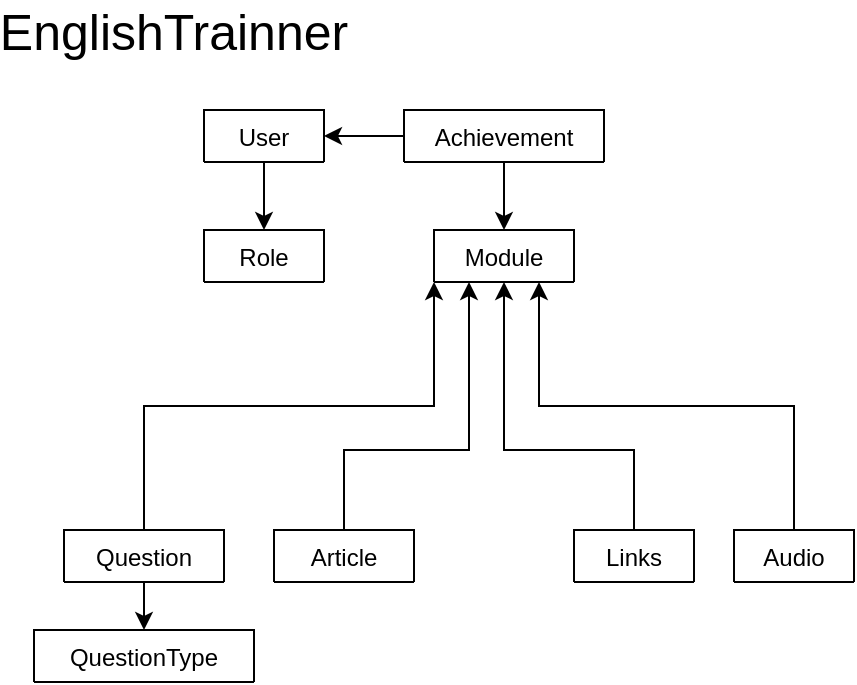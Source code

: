 <mxfile version="14.7.0" type="github">
  <diagram id="C5RBs43oDa-KdzZeNtuy" name="Page-1">
    <mxGraphModel dx="946" dy="645" grid="1" gridSize="10" guides="1" tooltips="1" connect="1" arrows="1" fold="1" page="1" pageScale="1" pageWidth="827" pageHeight="1169" math="0" shadow="0">
      <root>
        <mxCell id="WIyWlLk6GJQsqaUBKTNV-0" />
        <mxCell id="WIyWlLk6GJQsqaUBKTNV-1" parent="WIyWlLk6GJQsqaUBKTNV-0" />
        <mxCell id="D9LRXBewcLtEzAZVwe-y-2" value="Module" style="swimlane;fontStyle=0;childLayout=stackLayout;horizontal=1;startSize=26;horizontalStack=0;resizeParent=1;resizeParentMax=0;resizeLast=0;collapsible=1;marginBottom=0;" parent="WIyWlLk6GJQsqaUBKTNV-1" vertex="1" collapsed="1">
          <mxGeometry x="250" y="140" width="70" height="26" as="geometry">
            <mxRectangle x="330" y="30" width="150" height="104" as="alternateBounds" />
          </mxGeometry>
        </mxCell>
        <mxCell id="D9LRXBewcLtEzAZVwe-y-3" value="Id" style="text;strokeColor=none;fillColor=none;align=left;verticalAlign=top;spacingLeft=4;spacingRight=4;overflow=hidden;rotatable=0;points=[[0,0.5],[1,0.5]];portConstraint=eastwest;" parent="D9LRXBewcLtEzAZVwe-y-2" vertex="1">
          <mxGeometry y="26" width="70" height="26" as="geometry" />
        </mxCell>
        <mxCell id="D9LRXBewcLtEzAZVwe-y-4" value="Title" style="text;strokeColor=none;fillColor=none;align=left;verticalAlign=top;spacingLeft=4;spacingRight=4;overflow=hidden;rotatable=0;points=[[0,0.5],[1,0.5]];portConstraint=eastwest;" parent="D9LRXBewcLtEzAZVwe-y-2" vertex="1">
          <mxGeometry y="52" width="70" height="26" as="geometry" />
        </mxCell>
        <mxCell id="D9LRXBewcLtEzAZVwe-y-5" value="Description" style="text;strokeColor=none;fillColor=none;align=left;verticalAlign=top;spacingLeft=4;spacingRight=4;overflow=hidden;rotatable=0;points=[[0,0.5],[1,0.5]];portConstraint=eastwest;" parent="D9LRXBewcLtEzAZVwe-y-2" vertex="1">
          <mxGeometry y="78" width="70" height="26" as="geometry" />
        </mxCell>
        <mxCell id="D9LRXBewcLtEzAZVwe-y-45" style="edgeStyle=orthogonalEdgeStyle;rounded=0;orthogonalLoop=1;jettySize=auto;html=1;exitX=0.5;exitY=0;exitDx=0;exitDy=0;entryX=0;entryY=1;entryDx=0;entryDy=0;" parent="WIyWlLk6GJQsqaUBKTNV-1" source="D9LRXBewcLtEzAZVwe-y-9" target="D9LRXBewcLtEzAZVwe-y-2" edge="1">
          <mxGeometry relative="1" as="geometry" />
        </mxCell>
        <mxCell id="D9LRXBewcLtEzAZVwe-y-72" style="edgeStyle=orthogonalEdgeStyle;rounded=0;orthogonalLoop=1;jettySize=auto;html=1;exitX=0.5;exitY=1;exitDx=0;exitDy=0;entryX=0.5;entryY=0;entryDx=0;entryDy=0;" parent="WIyWlLk6GJQsqaUBKTNV-1" source="D9LRXBewcLtEzAZVwe-y-9" target="D9LRXBewcLtEzAZVwe-y-59" edge="1">
          <mxGeometry relative="1" as="geometry" />
        </mxCell>
        <object label="Question" id="D9LRXBewcLtEzAZVwe-y-9">
          <mxCell style="swimlane;fontStyle=0;childLayout=stackLayout;horizontal=1;startSize=26;horizontalStack=0;resizeParent=1;resizeParentMax=0;resizeLast=0;collapsible=1;marginBottom=0;" parent="WIyWlLk6GJQsqaUBKTNV-1" vertex="1" collapsed="1">
            <mxGeometry x="65" y="290" width="80" height="26" as="geometry">
              <mxRectangle x="60" y="210" width="140" height="156" as="alternateBounds" />
            </mxGeometry>
          </mxCell>
        </object>
        <mxCell id="D9LRXBewcLtEzAZVwe-y-10" value="Id" style="text;strokeColor=none;fillColor=none;align=left;verticalAlign=top;spacingLeft=4;spacingRight=4;overflow=hidden;rotatable=0;points=[[0,0.5],[1,0.5]];portConstraint=eastwest;" parent="D9LRXBewcLtEzAZVwe-y-9" vertex="1">
          <mxGeometry y="26" width="80" height="26" as="geometry" />
        </mxCell>
        <mxCell id="D9LRXBewcLtEzAZVwe-y-11" value="Title" style="text;strokeColor=none;fillColor=none;align=left;verticalAlign=top;spacingLeft=4;spacingRight=4;overflow=hidden;rotatable=0;points=[[0,0.5],[1,0.5]];portConstraint=eastwest;" parent="D9LRXBewcLtEzAZVwe-y-9" vertex="1">
          <mxGeometry y="52" width="80" height="26" as="geometry" />
        </mxCell>
        <mxCell id="D9LRXBewcLtEzAZVwe-y-12" value="Answer" style="text;strokeColor=none;fillColor=none;align=left;verticalAlign=top;spacingLeft=4;spacingRight=4;overflow=hidden;rotatable=0;points=[[0,0.5],[1,0.5]];portConstraint=eastwest;" parent="D9LRXBewcLtEzAZVwe-y-9" vertex="1">
          <mxGeometry y="78" width="80" height="26" as="geometry" />
        </mxCell>
        <mxCell id="D9LRXBewcLtEzAZVwe-y-17" value="QuestionTypeId" style="text;strokeColor=none;fillColor=none;align=left;verticalAlign=top;spacingLeft=4;spacingRight=4;overflow=hidden;rotatable=0;points=[[0,0.5],[1,0.5]];portConstraint=eastwest;" parent="D9LRXBewcLtEzAZVwe-y-9" vertex="1">
          <mxGeometry y="104" width="80" height="26" as="geometry" />
        </mxCell>
        <mxCell id="D9LRXBewcLtEzAZVwe-y-50" value="ModuleId" style="text;strokeColor=none;fillColor=none;align=left;verticalAlign=top;spacingLeft=4;spacingRight=4;overflow=hidden;rotatable=0;points=[[0,0.5],[1,0.5]];portConstraint=eastwest;" parent="D9LRXBewcLtEzAZVwe-y-9" vertex="1">
          <mxGeometry y="130" width="80" height="26" as="geometry" />
        </mxCell>
        <mxCell id="D9LRXBewcLtEzAZVwe-y-70" style="edgeStyle=orthogonalEdgeStyle;rounded=0;orthogonalLoop=1;jettySize=auto;html=1;exitX=0.5;exitY=0;exitDx=0;exitDy=0;entryX=0.25;entryY=1;entryDx=0;entryDy=0;" parent="WIyWlLk6GJQsqaUBKTNV-1" source="D9LRXBewcLtEzAZVwe-y-18" target="D9LRXBewcLtEzAZVwe-y-2" edge="1">
          <mxGeometry relative="1" as="geometry">
            <Array as="points">
              <mxPoint x="205" y="250" />
              <mxPoint x="268" y="250" />
            </Array>
          </mxGeometry>
        </mxCell>
        <object label="Article" id="D9LRXBewcLtEzAZVwe-y-18">
          <mxCell style="swimlane;fontStyle=0;childLayout=stackLayout;horizontal=1;startSize=26;horizontalStack=0;resizeParent=1;resizeParentMax=0;resizeLast=0;collapsible=1;marginBottom=0;" parent="WIyWlLk6GJQsqaUBKTNV-1" vertex="1" collapsed="1">
            <mxGeometry x="170" y="290" width="70" height="26" as="geometry">
              <mxRectangle x="240" y="210" width="140" height="156" as="alternateBounds" />
            </mxGeometry>
          </mxCell>
        </object>
        <mxCell id="D9LRXBewcLtEzAZVwe-y-19" value="Id" style="text;strokeColor=none;fillColor=none;align=left;verticalAlign=top;spacingLeft=4;spacingRight=4;overflow=hidden;rotatable=0;points=[[0,0.5],[1,0.5]];portConstraint=eastwest;" parent="D9LRXBewcLtEzAZVwe-y-18" vertex="1">
          <mxGeometry y="26" width="70" height="26" as="geometry" />
        </mxCell>
        <mxCell id="D9LRXBewcLtEzAZVwe-y-20" value="Title" style="text;strokeColor=none;fillColor=none;align=left;verticalAlign=top;spacingLeft=4;spacingRight=4;overflow=hidden;rotatable=0;points=[[0,0.5],[1,0.5]];portConstraint=eastwest;" parent="D9LRXBewcLtEzAZVwe-y-18" vertex="1">
          <mxGeometry y="52" width="70" height="26" as="geometry" />
        </mxCell>
        <mxCell id="D9LRXBewcLtEzAZVwe-y-21" value="Description" style="text;strokeColor=none;fillColor=none;align=left;verticalAlign=top;spacingLeft=4;spacingRight=4;overflow=hidden;rotatable=0;points=[[0,0.5],[1,0.5]];portConstraint=eastwest;" parent="D9LRXBewcLtEzAZVwe-y-18" vertex="1">
          <mxGeometry y="78" width="70" height="26" as="geometry" />
        </mxCell>
        <mxCell id="D9LRXBewcLtEzAZVwe-y-22" value="Text" style="text;strokeColor=none;fillColor=none;align=left;verticalAlign=top;spacingLeft=4;spacingRight=4;overflow=hidden;rotatable=0;points=[[0,0.5],[1,0.5]];portConstraint=eastwest;" parent="D9LRXBewcLtEzAZVwe-y-18" vertex="1">
          <mxGeometry y="104" width="70" height="26" as="geometry" />
        </mxCell>
        <mxCell id="D9LRXBewcLtEzAZVwe-y-30" value="ModuleId" style="text;strokeColor=none;fillColor=none;align=left;verticalAlign=top;spacingLeft=4;spacingRight=4;overflow=hidden;rotatable=0;points=[[0,0.5],[1,0.5]];portConstraint=eastwest;" parent="D9LRXBewcLtEzAZVwe-y-18" vertex="1">
          <mxGeometry y="130" width="70" height="26" as="geometry" />
        </mxCell>
        <mxCell id="D9LRXBewcLtEzAZVwe-y-71" style="edgeStyle=orthogonalEdgeStyle;rounded=0;orthogonalLoop=1;jettySize=auto;html=1;exitX=0.5;exitY=0;exitDx=0;exitDy=0;entryX=0.5;entryY=1;entryDx=0;entryDy=0;" parent="WIyWlLk6GJQsqaUBKTNV-1" source="D9LRXBewcLtEzAZVwe-y-23" target="D9LRXBewcLtEzAZVwe-y-2" edge="1">
          <mxGeometry relative="1" as="geometry">
            <mxPoint x="290" y="170" as="targetPoint" />
            <Array as="points">
              <mxPoint x="350" y="250" />
              <mxPoint x="285" y="250" />
            </Array>
          </mxGeometry>
        </mxCell>
        <object label="Links" id="D9LRXBewcLtEzAZVwe-y-23">
          <mxCell style="swimlane;fontStyle=0;childLayout=stackLayout;horizontal=1;startSize=26;horizontalStack=0;resizeParent=1;resizeParentMax=0;resizeLast=0;collapsible=1;marginBottom=0;" parent="WIyWlLk6GJQsqaUBKTNV-1" vertex="1" collapsed="1">
            <mxGeometry x="320" y="290" width="60" height="26" as="geometry">
              <mxRectangle x="440" y="210" width="140" height="156" as="alternateBounds" />
            </mxGeometry>
          </mxCell>
        </object>
        <mxCell id="D9LRXBewcLtEzAZVwe-y-24" value="Id" style="text;strokeColor=none;fillColor=none;align=left;verticalAlign=top;spacingLeft=4;spacingRight=4;overflow=hidden;rotatable=0;points=[[0,0.5],[1,0.5]];portConstraint=eastwest;" parent="D9LRXBewcLtEzAZVwe-y-23" vertex="1">
          <mxGeometry y="26" width="60" height="26" as="geometry" />
        </mxCell>
        <mxCell id="D9LRXBewcLtEzAZVwe-y-25" value="Title" style="text;strokeColor=none;fillColor=none;align=left;verticalAlign=top;spacingLeft=4;spacingRight=4;overflow=hidden;rotatable=0;points=[[0,0.5],[1,0.5]];portConstraint=eastwest;" parent="D9LRXBewcLtEzAZVwe-y-23" vertex="1">
          <mxGeometry y="52" width="60" height="26" as="geometry" />
        </mxCell>
        <mxCell id="D9LRXBewcLtEzAZVwe-y-26" value="Description" style="text;strokeColor=none;fillColor=none;align=left;verticalAlign=top;spacingLeft=4;spacingRight=4;overflow=hidden;rotatable=0;points=[[0,0.5],[1,0.5]];portConstraint=eastwest;" parent="D9LRXBewcLtEzAZVwe-y-23" vertex="1">
          <mxGeometry y="78" width="60" height="26" as="geometry" />
        </mxCell>
        <mxCell id="D9LRXBewcLtEzAZVwe-y-27" value="URL" style="text;strokeColor=none;fillColor=none;align=left;verticalAlign=top;spacingLeft=4;spacingRight=4;overflow=hidden;rotatable=0;points=[[0,0.5],[1,0.5]];portConstraint=eastwest;" parent="D9LRXBewcLtEzAZVwe-y-23" vertex="1">
          <mxGeometry y="104" width="60" height="26" as="geometry" />
        </mxCell>
        <mxCell id="D9LRXBewcLtEzAZVwe-y-29" value="ModuleId" style="text;strokeColor=none;fillColor=none;align=left;verticalAlign=top;spacingLeft=4;spacingRight=4;overflow=hidden;rotatable=0;points=[[0,0.5],[1,0.5]];portConstraint=eastwest;" parent="D9LRXBewcLtEzAZVwe-y-23" vertex="1">
          <mxGeometry y="130" width="60" height="26" as="geometry" />
        </mxCell>
        <mxCell id="D9LRXBewcLtEzAZVwe-y-49" style="edgeStyle=orthogonalEdgeStyle;rounded=0;orthogonalLoop=1;jettySize=auto;html=1;exitX=0.5;exitY=0;exitDx=0;exitDy=0;entryX=0.75;entryY=1;entryDx=0;entryDy=0;" parent="WIyWlLk6GJQsqaUBKTNV-1" source="D9LRXBewcLtEzAZVwe-y-31" target="D9LRXBewcLtEzAZVwe-y-2" edge="1">
          <mxGeometry relative="1" as="geometry" />
        </mxCell>
        <object label="Audio" id="D9LRXBewcLtEzAZVwe-y-31">
          <mxCell style="swimlane;fontStyle=0;childLayout=stackLayout;horizontal=1;startSize=26;horizontalStack=0;resizeParent=1;resizeParentMax=0;resizeLast=0;collapsible=1;marginBottom=0;" parent="WIyWlLk6GJQsqaUBKTNV-1" vertex="1" collapsed="1">
            <mxGeometry x="400" y="290" width="60" height="26" as="geometry">
              <mxRectangle x="600" y="210" width="140" height="156" as="alternateBounds" />
            </mxGeometry>
          </mxCell>
        </object>
        <mxCell id="D9LRXBewcLtEzAZVwe-y-32" value="Id" style="text;strokeColor=none;fillColor=none;align=left;verticalAlign=top;spacingLeft=4;spacingRight=4;overflow=hidden;rotatable=0;points=[[0,0.5],[1,0.5]];portConstraint=eastwest;" parent="D9LRXBewcLtEzAZVwe-y-31" vertex="1">
          <mxGeometry y="26" width="60" height="26" as="geometry" />
        </mxCell>
        <mxCell id="D9LRXBewcLtEzAZVwe-y-33" value="Title" style="text;strokeColor=none;fillColor=none;align=left;verticalAlign=top;spacingLeft=4;spacingRight=4;overflow=hidden;rotatable=0;points=[[0,0.5],[1,0.5]];portConstraint=eastwest;" parent="D9LRXBewcLtEzAZVwe-y-31" vertex="1">
          <mxGeometry y="52" width="60" height="26" as="geometry" />
        </mxCell>
        <mxCell id="D9LRXBewcLtEzAZVwe-y-34" value="Description" style="text;strokeColor=none;fillColor=none;align=left;verticalAlign=top;spacingLeft=4;spacingRight=4;overflow=hidden;rotatable=0;points=[[0,0.5],[1,0.5]];portConstraint=eastwest;" parent="D9LRXBewcLtEzAZVwe-y-31" vertex="1">
          <mxGeometry y="78" width="60" height="26" as="geometry" />
        </mxCell>
        <mxCell id="D9LRXBewcLtEzAZVwe-y-35" value="Path" style="text;strokeColor=none;fillColor=none;align=left;verticalAlign=top;spacingLeft=4;spacingRight=4;overflow=hidden;rotatable=0;points=[[0,0.5],[1,0.5]];portConstraint=eastwest;" parent="D9LRXBewcLtEzAZVwe-y-31" vertex="1">
          <mxGeometry y="104" width="60" height="26" as="geometry" />
        </mxCell>
        <mxCell id="D9LRXBewcLtEzAZVwe-y-36" value="ModuleId" style="text;strokeColor=none;fillColor=none;align=left;verticalAlign=top;spacingLeft=4;spacingRight=4;overflow=hidden;rotatable=0;points=[[0,0.5],[1,0.5]];portConstraint=eastwest;" parent="D9LRXBewcLtEzAZVwe-y-31" vertex="1">
          <mxGeometry y="130" width="60" height="26" as="geometry" />
        </mxCell>
        <mxCell id="D9LRXBewcLtEzAZVwe-y-73" style="edgeStyle=orthogonalEdgeStyle;rounded=0;orthogonalLoop=1;jettySize=auto;html=1;exitX=0.5;exitY=1;exitDx=0;exitDy=0;entryX=0.5;entryY=0;entryDx=0;entryDy=0;" parent="WIyWlLk6GJQsqaUBKTNV-1" source="D9LRXBewcLtEzAZVwe-y-37" target="D9LRXBewcLtEzAZVwe-y-52" edge="1">
          <mxGeometry relative="1" as="geometry" />
        </mxCell>
        <mxCell id="D9LRXBewcLtEzAZVwe-y-37" value="User" style="swimlane;fontStyle=0;childLayout=stackLayout;horizontal=1;startSize=26;horizontalStack=0;resizeParent=1;resizeParentMax=0;resizeLast=0;collapsible=1;marginBottom=0;" parent="WIyWlLk6GJQsqaUBKTNV-1" vertex="1" collapsed="1">
          <mxGeometry x="135" y="80" width="60" height="26" as="geometry">
            <mxRectangle x="105" y="400" width="150" height="156" as="alternateBounds" />
          </mxGeometry>
        </mxCell>
        <mxCell id="D9LRXBewcLtEzAZVwe-y-38" value="Id" style="text;strokeColor=none;fillColor=none;align=left;verticalAlign=top;spacingLeft=4;spacingRight=4;overflow=hidden;rotatable=0;points=[[0,0.5],[1,0.5]];portConstraint=eastwest;" parent="D9LRXBewcLtEzAZVwe-y-37" vertex="1">
          <mxGeometry y="26" width="60" height="26" as="geometry" />
        </mxCell>
        <mxCell id="D9LRXBewcLtEzAZVwe-y-39" value="Name" style="text;strokeColor=none;fillColor=none;align=left;verticalAlign=top;spacingLeft=4;spacingRight=4;overflow=hidden;rotatable=0;points=[[0,0.5],[1,0.5]];portConstraint=eastwest;" parent="D9LRXBewcLtEzAZVwe-y-37" vertex="1">
          <mxGeometry y="52" width="60" height="26" as="geometry" />
        </mxCell>
        <mxCell id="D9LRXBewcLtEzAZVwe-y-40" value="Email" style="text;strokeColor=none;fillColor=none;align=left;verticalAlign=top;spacingLeft=4;spacingRight=4;overflow=hidden;rotatable=0;points=[[0,0.5],[1,0.5]];portConstraint=eastwest;" parent="D9LRXBewcLtEzAZVwe-y-37" vertex="1">
          <mxGeometry y="78" width="60" height="26" as="geometry" />
        </mxCell>
        <mxCell id="D9LRXBewcLtEzAZVwe-y-41" value="Role" style="text;strokeColor=none;fillColor=none;align=left;verticalAlign=top;spacingLeft=4;spacingRight=4;overflow=hidden;rotatable=0;points=[[0,0.5],[1,0.5]];portConstraint=eastwest;" parent="D9LRXBewcLtEzAZVwe-y-37" vertex="1">
          <mxGeometry y="104" width="60" height="26" as="geometry" />
        </mxCell>
        <mxCell id="D9LRXBewcLtEzAZVwe-y-43" value="Token" style="text;strokeColor=none;fillColor=none;align=left;verticalAlign=top;spacingLeft=4;spacingRight=4;overflow=hidden;rotatable=0;points=[[0,0.5],[1,0.5]];portConstraint=eastwest;" parent="D9LRXBewcLtEzAZVwe-y-37" vertex="1">
          <mxGeometry y="130" width="60" height="26" as="geometry" />
        </mxCell>
        <mxCell id="D9LRXBewcLtEzAZVwe-y-52" value="Role" style="swimlane;fontStyle=0;childLayout=stackLayout;horizontal=1;startSize=26;horizontalStack=0;resizeParent=1;resizeParentMax=0;resizeLast=0;collapsible=1;marginBottom=0;" parent="WIyWlLk6GJQsqaUBKTNV-1" vertex="1" collapsed="1">
          <mxGeometry x="135" y="140" width="60" height="26" as="geometry">
            <mxRectangle x="105" y="470" width="144" height="78" as="alternateBounds" />
          </mxGeometry>
        </mxCell>
        <mxCell id="D9LRXBewcLtEzAZVwe-y-53" value="Id" style="text;strokeColor=none;fillColor=none;align=left;verticalAlign=top;spacingLeft=4;spacingRight=4;overflow=hidden;rotatable=0;points=[[0,0.5],[1,0.5]];portConstraint=eastwest;" parent="D9LRXBewcLtEzAZVwe-y-52" vertex="1">
          <mxGeometry y="26" width="60" height="26" as="geometry" />
        </mxCell>
        <mxCell id="D9LRXBewcLtEzAZVwe-y-54" value="Description" style="text;strokeColor=none;fillColor=none;align=left;verticalAlign=top;spacingLeft=4;spacingRight=4;overflow=hidden;rotatable=0;points=[[0,0.5],[1,0.5]];portConstraint=eastwest;" parent="D9LRXBewcLtEzAZVwe-y-52" vertex="1">
          <mxGeometry y="52" width="60" height="26" as="geometry" />
        </mxCell>
        <mxCell id="D9LRXBewcLtEzAZVwe-y-59" value="QuestionType" style="swimlane;fontStyle=0;childLayout=stackLayout;horizontal=1;startSize=26;horizontalStack=0;resizeParent=1;resizeParentMax=0;resizeLast=0;collapsible=1;marginBottom=0;" parent="WIyWlLk6GJQsqaUBKTNV-1" vertex="1" collapsed="1">
          <mxGeometry x="50" y="340" width="110" height="26" as="geometry">
            <mxRectangle x="30" y="400" width="144" height="78" as="alternateBounds" />
          </mxGeometry>
        </mxCell>
        <mxCell id="D9LRXBewcLtEzAZVwe-y-60" value="Id" style="text;strokeColor=none;fillColor=none;align=left;verticalAlign=top;spacingLeft=4;spacingRight=4;overflow=hidden;rotatable=0;points=[[0,0.5],[1,0.5]];portConstraint=eastwest;" parent="D9LRXBewcLtEzAZVwe-y-59" vertex="1">
          <mxGeometry y="26" width="110" height="26" as="geometry" />
        </mxCell>
        <mxCell id="D9LRXBewcLtEzAZVwe-y-61" value="Description" style="text;strokeColor=none;fillColor=none;align=left;verticalAlign=top;spacingLeft=4;spacingRight=4;overflow=hidden;rotatable=0;points=[[0,0.5],[1,0.5]];portConstraint=eastwest;" parent="D9LRXBewcLtEzAZVwe-y-59" vertex="1">
          <mxGeometry y="52" width="110" height="26" as="geometry" />
        </mxCell>
        <mxCell id="D9LRXBewcLtEzAZVwe-y-80" style="edgeStyle=orthogonalEdgeStyle;rounded=0;orthogonalLoop=1;jettySize=auto;html=1;exitX=0.5;exitY=1;exitDx=0;exitDy=0;entryX=0.5;entryY=0;entryDx=0;entryDy=0;" parent="WIyWlLk6GJQsqaUBKTNV-1" source="D9LRXBewcLtEzAZVwe-y-74" target="D9LRXBewcLtEzAZVwe-y-2" edge="1">
          <mxGeometry relative="1" as="geometry" />
        </mxCell>
        <mxCell id="D9LRXBewcLtEzAZVwe-y-74" value="Achievement" style="swimlane;fontStyle=0;childLayout=stackLayout;horizontal=1;startSize=26;horizontalStack=0;resizeParent=1;resizeParentMax=0;resizeLast=0;collapsible=1;marginBottom=0;" parent="WIyWlLk6GJQsqaUBKTNV-1" vertex="1" collapsed="1">
          <mxGeometry x="235" y="80" width="100" height="26" as="geometry">
            <mxRectangle x="335" y="-180" width="140" height="156" as="alternateBounds" />
          </mxGeometry>
        </mxCell>
        <mxCell id="D9LRXBewcLtEzAZVwe-y-75" value="Id" style="text;strokeColor=none;fillColor=none;align=left;verticalAlign=top;spacingLeft=4;spacingRight=4;overflow=hidden;rotatable=0;points=[[0,0.5],[1,0.5]];portConstraint=eastwest;" parent="D9LRXBewcLtEzAZVwe-y-74" vertex="1">
          <mxGeometry y="26" width="100" height="26" as="geometry" />
        </mxCell>
        <mxCell id="D9LRXBewcLtEzAZVwe-y-76" value="Score" style="text;strokeColor=none;fillColor=none;align=left;verticalAlign=top;spacingLeft=4;spacingRight=4;overflow=hidden;rotatable=0;points=[[0,0.5],[1,0.5]];portConstraint=eastwest;" parent="D9LRXBewcLtEzAZVwe-y-74" vertex="1">
          <mxGeometry y="52" width="100" height="26" as="geometry" />
        </mxCell>
        <mxCell id="D9LRXBewcLtEzAZVwe-y-77" value="ExpiresAt" style="text;strokeColor=none;fillColor=none;align=left;verticalAlign=top;spacingLeft=4;spacingRight=4;overflow=hidden;rotatable=0;points=[[0,0.5],[1,0.5]];portConstraint=eastwest;" parent="D9LRXBewcLtEzAZVwe-y-74" vertex="1">
          <mxGeometry y="78" width="100" height="26" as="geometry" />
        </mxCell>
        <mxCell id="D9LRXBewcLtEzAZVwe-y-78" value="UserId" style="text;strokeColor=none;fillColor=none;align=left;verticalAlign=top;spacingLeft=4;spacingRight=4;overflow=hidden;rotatable=0;points=[[0,0.5],[1,0.5]];portConstraint=eastwest;" parent="D9LRXBewcLtEzAZVwe-y-74" vertex="1">
          <mxGeometry y="104" width="100" height="26" as="geometry" />
        </mxCell>
        <mxCell id="D9LRXBewcLtEzAZVwe-y-79" value="ModuleId" style="text;strokeColor=none;fillColor=none;align=left;verticalAlign=top;spacingLeft=4;spacingRight=4;overflow=hidden;rotatable=0;points=[[0,0.5],[1,0.5]];portConstraint=eastwest;" parent="D9LRXBewcLtEzAZVwe-y-74" vertex="1">
          <mxGeometry y="130" width="100" height="26" as="geometry" />
        </mxCell>
        <mxCell id="D9LRXBewcLtEzAZVwe-y-81" style="edgeStyle=orthogonalEdgeStyle;rounded=0;orthogonalLoop=1;jettySize=auto;html=1;exitX=0;exitY=0.5;exitDx=0;exitDy=0;entryX=1;entryY=0.5;entryDx=0;entryDy=0;" parent="WIyWlLk6GJQsqaUBKTNV-1" source="D9LRXBewcLtEzAZVwe-y-75" target="D9LRXBewcLtEzAZVwe-y-37" edge="1">
          <mxGeometry relative="1" as="geometry" />
        </mxCell>
        <mxCell id="D9LRXBewcLtEzAZVwe-y-82" value="EnglishTrainner" style="text;html=1;strokeColor=none;fillColor=none;align=center;verticalAlign=middle;whiteSpace=wrap;rounded=0;startSize=26;fontSize=25;" parent="WIyWlLk6GJQsqaUBKTNV-1" vertex="1">
          <mxGeometry x="100" y="30" width="40" height="20" as="geometry" />
        </mxCell>
      </root>
    </mxGraphModel>
  </diagram>
</mxfile>
